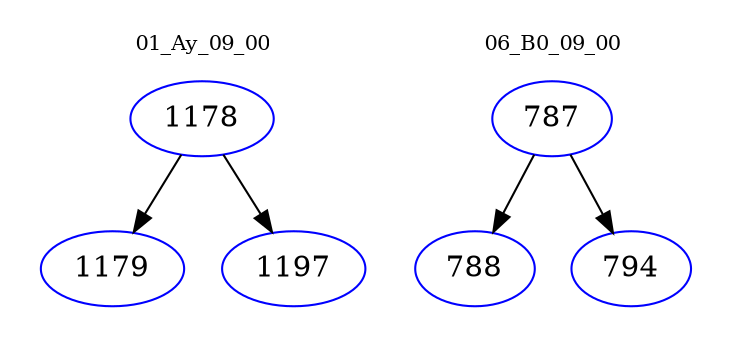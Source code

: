 digraph{
subgraph cluster_0 {
color = white
label = "01_Ay_09_00";
fontsize=10;
T0_1178 [label="1178", color="blue"]
T0_1178 -> T0_1179 [color="black"]
T0_1179 [label="1179", color="blue"]
T0_1178 -> T0_1197 [color="black"]
T0_1197 [label="1197", color="blue"]
}
subgraph cluster_1 {
color = white
label = "06_B0_09_00";
fontsize=10;
T1_787 [label="787", color="blue"]
T1_787 -> T1_788 [color="black"]
T1_788 [label="788", color="blue"]
T1_787 -> T1_794 [color="black"]
T1_794 [label="794", color="blue"]
}
}
